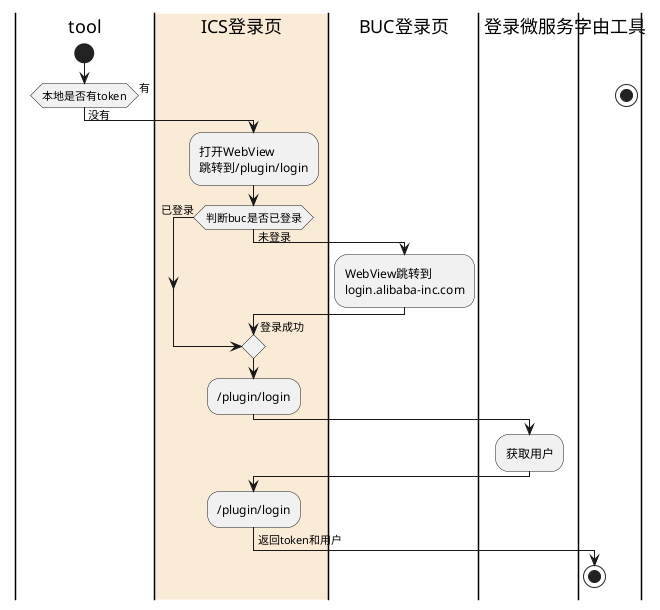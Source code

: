 @startuml
|tool|
start
if (本地是否有token) then (没有)
|#AntiqueWhite|ICS登录页|
:打开WebView\n跳转到/plugin/login;
if (判断buc是否已登录) then (未登录)
|BUC登录页|
:WebView跳转到\nlogin.alibaba-inc.com;
-> 登录成功;
else (已登录)
endif
|#AntiqueWhite|ICS登录页|
:/plugin/login;
|登录微服务|
:获取用户;
|#AntiqueWhite|ICS登录页|
:/plugin/login;
|字由工具|
-> 返回token和用户;
stop
else (有)
|字由工具|
stop
endif
@enduml
